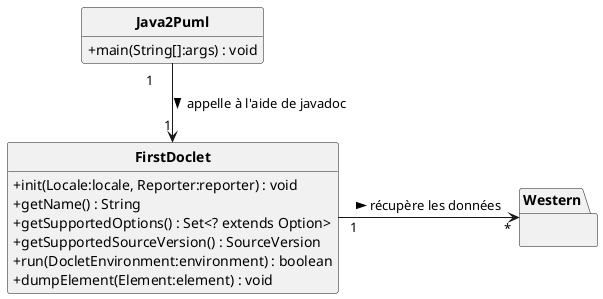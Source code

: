 @startuml
'https://plantuml.com/class-diagram
skinparam classAttributeIconSize 0
skinparam classFontStyle Bold
skinparam style strictuml
hide empty members

class Java2Puml
{
   +main(String[]:args) : void
}
class FirstDoclet
{
+init(Locale:locale, Reporter:reporter) : void
+getName() : String
+getSupportedOptions() : Set<? extends Option>
+getSupportedSourceVersion() : SourceVersion
+run(DocletEnvironment:environment) : boolean
+ dumpElement(Element:element) : void
}

package Western{}

Java2Puml " 1\t" --> "\t1" FirstDoclet : appelle à l'aide de javadoc >
FirstDoclet " 1\t" -> "\t*" Western : récupère les données >


@enduml